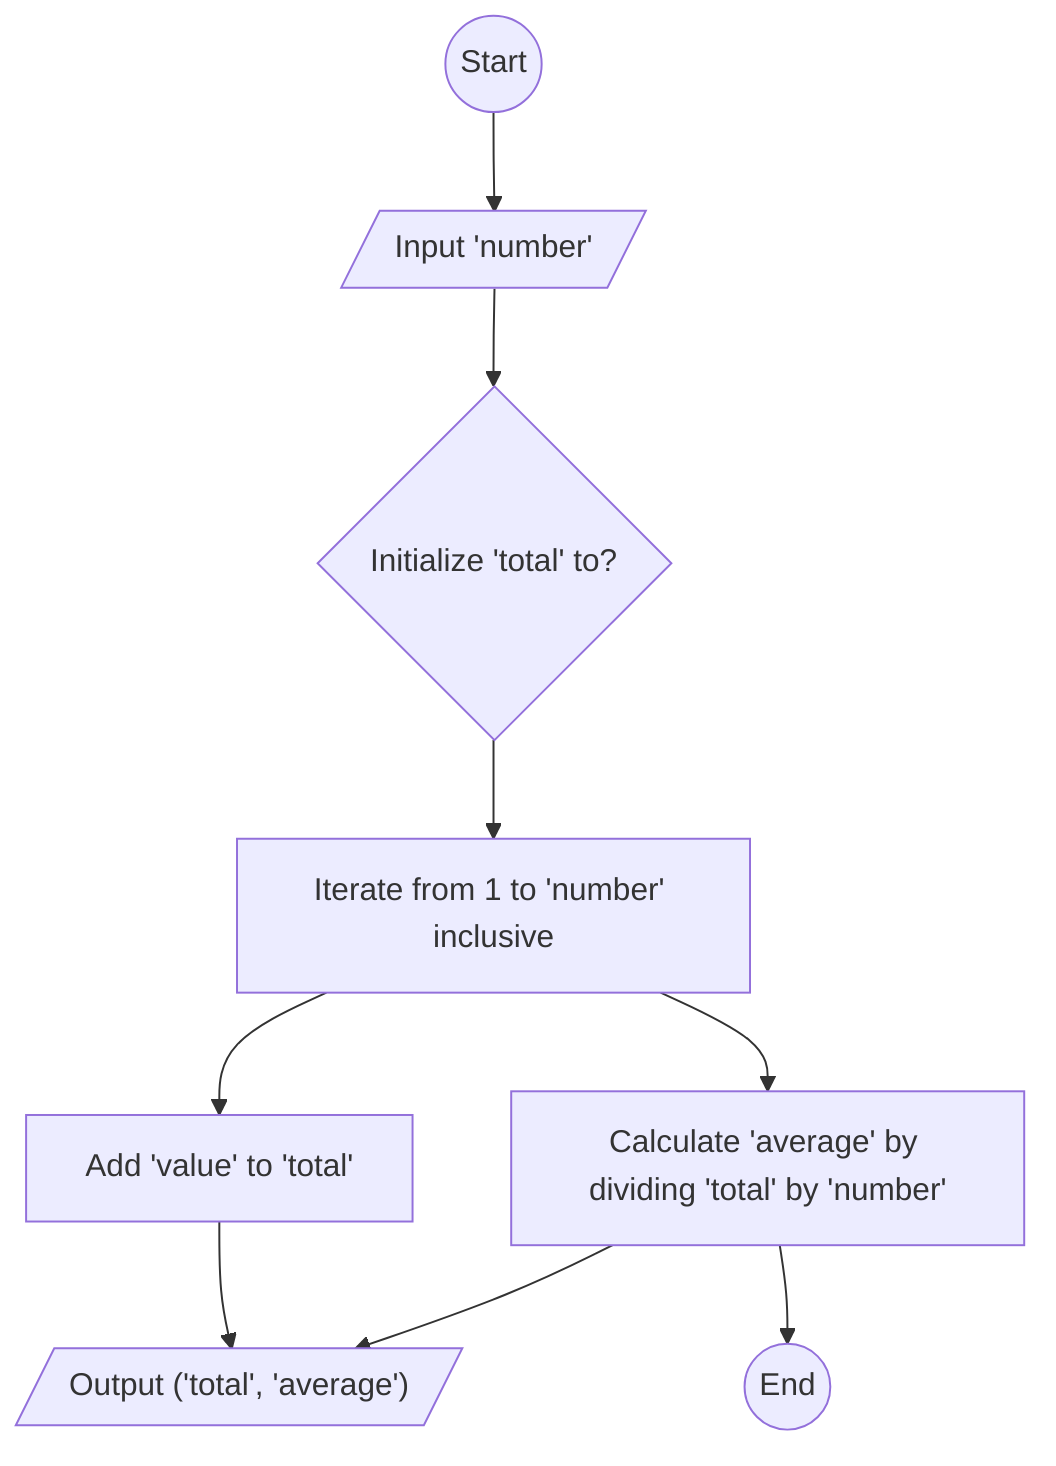 flowchart TD
A((Start)) --> B[/"Input 'number'"/]
B --> C{Initialize 'total' to?}
C --> D[Iterate from 1 to 'number' inclusive]
D --> E[Add 'value' to 'total']
D --> F[Calculate 'average' by dividing 'total' by 'number']
F --> G[/"Output ('total', 'average')"/]
E --> G
F --> H((End))